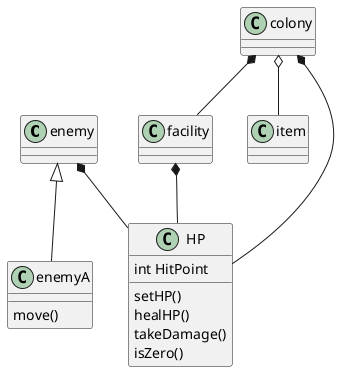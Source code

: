 @startuml
class enemy
' class gameManager
class facility
class colony
' class stage
class item
class enemyA
class HP

colony *-- HP
colony o-- item
colony *-- facility
enemy <|-- enemyA
enemy *-- HP
facility *-- HP
' stage o-- enemy
' stage o-- colony

HP : int HitPoint
HP : setHP()
HP : healHP()
HP : takeDamage()
HP : isZero()
enemyA : move()
' この行はコメントです。
/'
ここの間もコメントです
'/
@enduml